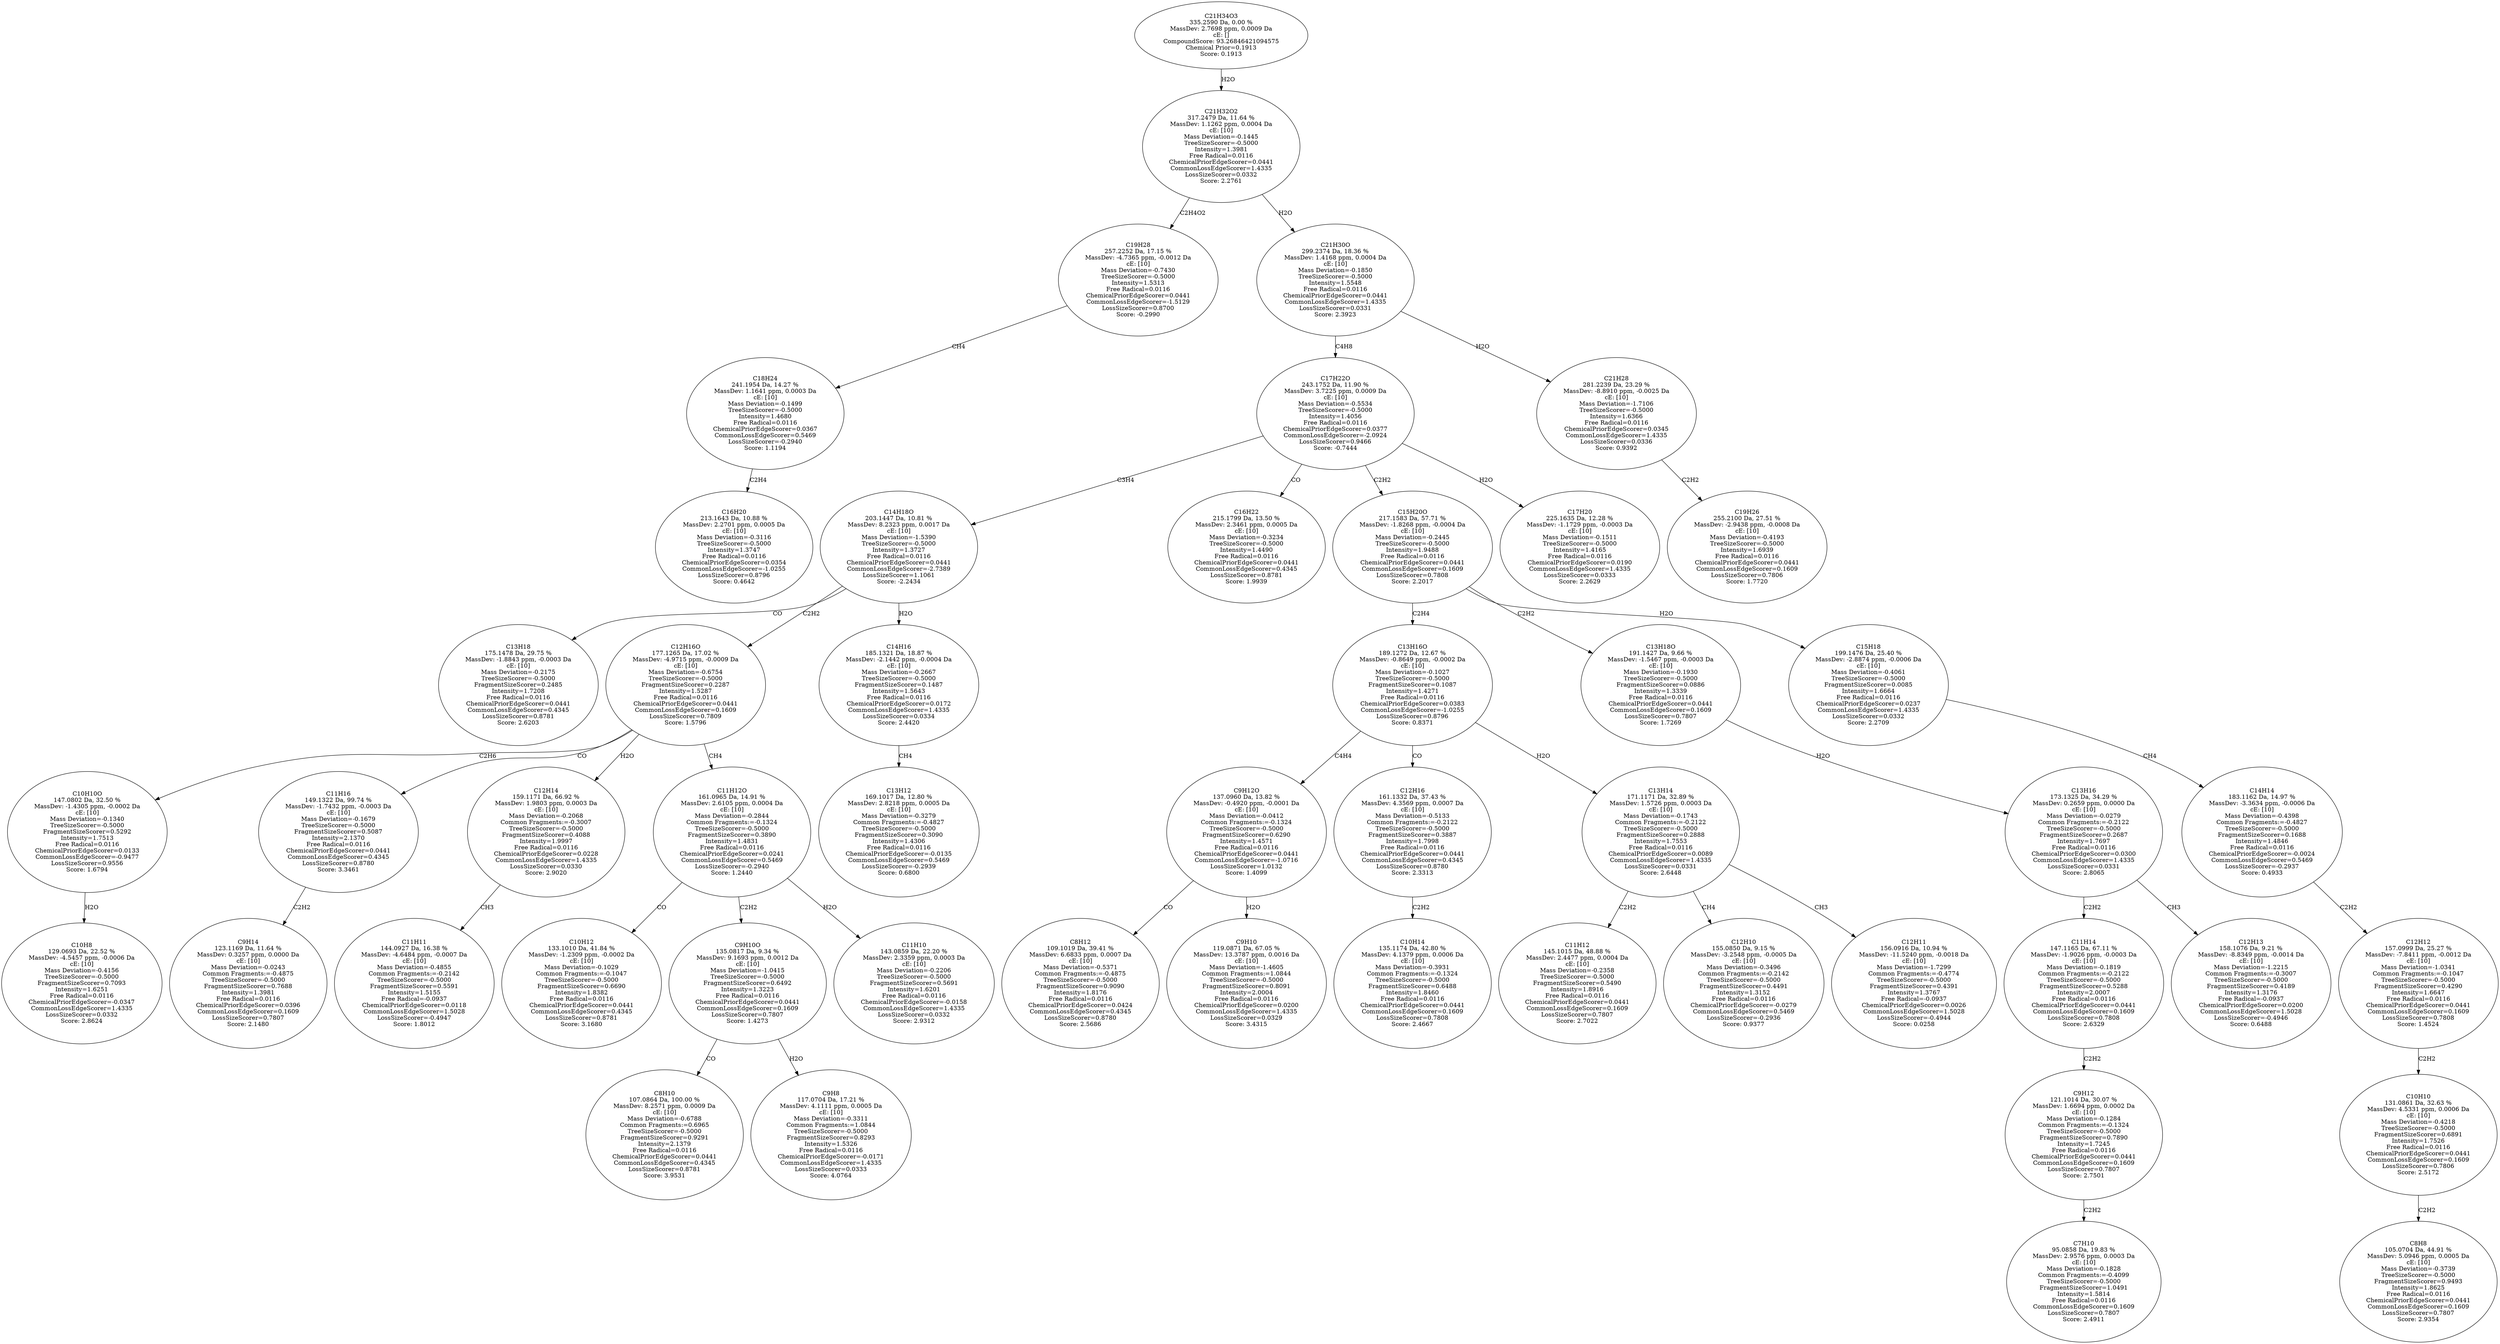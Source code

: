 strict digraph {
v1 [label="C16H20\n213.1643 Da, 10.88 %\nMassDev: 2.2701 ppm, 0.0005 Da\ncE: [10]\nMass Deviation=-0.3116\nTreeSizeScorer=-0.5000\nIntensity=1.3747\nFree Radical=0.0116\nChemicalPriorEdgeScorer=0.0354\nCommonLossEdgeScorer=-1.0255\nLossSizeScorer=0.8796\nScore: 0.4642"];
v2 [label="C18H24\n241.1954 Da, 14.27 %\nMassDev: 1.1641 ppm, 0.0003 Da\ncE: [10]\nMass Deviation=-0.1499\nTreeSizeScorer=-0.5000\nIntensity=1.4680\nFree Radical=0.0116\nChemicalPriorEdgeScorer=0.0367\nCommonLossEdgeScorer=0.5469\nLossSizeScorer=-0.2940\nScore: 1.1194"];
v3 [label="C19H28\n257.2252 Da, 17.15 %\nMassDev: -4.7365 ppm, -0.0012 Da\ncE: [10]\nMass Deviation=-0.7430\nTreeSizeScorer=-0.5000\nIntensity=1.5313\nFree Radical=0.0116\nChemicalPriorEdgeScorer=0.0441\nCommonLossEdgeScorer=-1.5129\nLossSizeScorer=0.8700\nScore: -0.2990"];
v4 [label="C13H18\n175.1478 Da, 29.75 %\nMassDev: -1.8843 ppm, -0.0003 Da\ncE: [10]\nMass Deviation=-0.2175\nTreeSizeScorer=-0.5000\nFragmentSizeScorer=0.2485\nIntensity=1.7208\nFree Radical=0.0116\nChemicalPriorEdgeScorer=0.0441\nCommonLossEdgeScorer=0.4345\nLossSizeScorer=0.8781\nScore: 2.6203"];
v5 [label="C10H8\n129.0693 Da, 22.52 %\nMassDev: -4.5457 ppm, -0.0006 Da\ncE: [10]\nMass Deviation=-0.4156\nTreeSizeScorer=-0.5000\nFragmentSizeScorer=0.7093\nIntensity=1.6251\nFree Radical=0.0116\nChemicalPriorEdgeScorer=-0.0347\nCommonLossEdgeScorer=1.4335\nLossSizeScorer=0.0332\nScore: 2.8624"];
v6 [label="C10H10O\n147.0802 Da, 32.50 %\nMassDev: -1.4305 ppm, -0.0002 Da\ncE: [10]\nMass Deviation=-0.1340\nTreeSizeScorer=-0.5000\nFragmentSizeScorer=0.5292\nIntensity=1.7513\nFree Radical=0.0116\nChemicalPriorEdgeScorer=0.0133\nCommonLossEdgeScorer=-0.9477\nLossSizeScorer=0.9556\nScore: 1.6794"];
v7 [label="C9H14\n123.1169 Da, 11.64 %\nMassDev: 0.3257 ppm, 0.0000 Da\ncE: [10]\nMass Deviation=-0.0243\nCommon Fragments:=-0.4875\nTreeSizeScorer=-0.5000\nFragmentSizeScorer=0.7688\nIntensity=1.3981\nFree Radical=0.0116\nChemicalPriorEdgeScorer=0.0396\nCommonLossEdgeScorer=0.1609\nLossSizeScorer=0.7807\nScore: 2.1480"];
v8 [label="C11H16\n149.1322 Da, 99.74 %\nMassDev: -1.7432 ppm, -0.0003 Da\ncE: [10]\nMass Deviation=-0.1679\nTreeSizeScorer=-0.5000\nFragmentSizeScorer=0.5087\nIntensity=2.1370\nFree Radical=0.0116\nChemicalPriorEdgeScorer=0.0441\nCommonLossEdgeScorer=0.4345\nLossSizeScorer=0.8780\nScore: 3.3461"];
v9 [label="C11H11\n144.0927 Da, 16.38 %\nMassDev: -4.6484 ppm, -0.0007 Da\ncE: [10]\nMass Deviation=-0.4855\nCommon Fragments:=-0.2142\nTreeSizeScorer=-0.5000\nFragmentSizeScorer=0.5591\nIntensity=1.5155\nFree Radical=-0.0937\nChemicalPriorEdgeScorer=0.0118\nCommonLossEdgeScorer=1.5028\nLossSizeScorer=-0.4947\nScore: 1.8012"];
v10 [label="C12H14\n159.1171 Da, 66.92 %\nMassDev: 1.9803 ppm, 0.0003 Da\ncE: [10]\nMass Deviation=-0.2068\nCommon Fragments:=-0.3007\nTreeSizeScorer=-0.5000\nFragmentSizeScorer=0.4088\nIntensity=1.9997\nFree Radical=0.0116\nChemicalPriorEdgeScorer=0.0228\nCommonLossEdgeScorer=1.4335\nLossSizeScorer=0.0330\nScore: 2.9020"];
v11 [label="C10H12\n133.1010 Da, 41.84 %\nMassDev: -1.2309 ppm, -0.0002 Da\ncE: [10]\nMass Deviation=-0.1029\nCommon Fragments:=-0.1047\nTreeSizeScorer=-0.5000\nFragmentSizeScorer=0.6690\nIntensity=1.8382\nFree Radical=0.0116\nChemicalPriorEdgeScorer=0.0441\nCommonLossEdgeScorer=0.4345\nLossSizeScorer=0.8781\nScore: 3.1680"];
v12 [label="C8H10\n107.0864 Da, 100.00 %\nMassDev: 8.2571 ppm, 0.0009 Da\ncE: [10]\nMass Deviation=-0.6788\nCommon Fragments:=0.6965\nTreeSizeScorer=-0.5000\nFragmentSizeScorer=0.9291\nIntensity=2.1379\nFree Radical=0.0116\nChemicalPriorEdgeScorer=0.0441\nCommonLossEdgeScorer=0.4345\nLossSizeScorer=0.8781\nScore: 3.9531"];
v13 [label="C9H8\n117.0704 Da, 17.21 %\nMassDev: 4.1111 ppm, 0.0005 Da\ncE: [10]\nMass Deviation=-0.3311\nCommon Fragments:=1.0844\nTreeSizeScorer=-0.5000\nFragmentSizeScorer=0.8293\nIntensity=1.5326\nFree Radical=0.0116\nChemicalPriorEdgeScorer=-0.0171\nCommonLossEdgeScorer=1.4335\nLossSizeScorer=0.0333\nScore: 4.0764"];
v14 [label="C9H10O\n135.0817 Da, 9.34 %\nMassDev: 9.1693 ppm, 0.0012 Da\ncE: [10]\nMass Deviation=-1.0415\nTreeSizeScorer=-0.5000\nFragmentSizeScorer=0.6492\nIntensity=1.3223\nFree Radical=0.0116\nChemicalPriorEdgeScorer=0.0441\nCommonLossEdgeScorer=0.1609\nLossSizeScorer=0.7807\nScore: 1.4273"];
v15 [label="C11H10\n143.0859 Da, 22.20 %\nMassDev: 2.3359 ppm, 0.0003 Da\ncE: [10]\nMass Deviation=-0.2206\nTreeSizeScorer=-0.5000\nFragmentSizeScorer=0.5691\nIntensity=1.6201\nFree Radical=0.0116\nChemicalPriorEdgeScorer=-0.0158\nCommonLossEdgeScorer=1.4335\nLossSizeScorer=0.0332\nScore: 2.9312"];
v16 [label="C11H12O\n161.0965 Da, 14.91 %\nMassDev: 2.6105 ppm, 0.0004 Da\ncE: [10]\nMass Deviation=-0.2844\nCommon Fragments:=-0.1324\nTreeSizeScorer=-0.5000\nFragmentSizeScorer=0.3890\nIntensity=1.4831\nFree Radical=0.0116\nChemicalPriorEdgeScorer=0.0241\nCommonLossEdgeScorer=0.5469\nLossSizeScorer=-0.2940\nScore: 1.2440"];
v17 [label="C12H16O\n177.1265 Da, 17.02 %\nMassDev: -4.9715 ppm, -0.0009 Da\ncE: [10]\nMass Deviation=-0.6754\nTreeSizeScorer=-0.5000\nFragmentSizeScorer=0.2287\nIntensity=1.5287\nFree Radical=0.0116\nChemicalPriorEdgeScorer=0.0441\nCommonLossEdgeScorer=0.1609\nLossSizeScorer=0.7809\nScore: 1.5796"];
v18 [label="C13H12\n169.1017 Da, 12.80 %\nMassDev: 2.8218 ppm, 0.0005 Da\ncE: [10]\nMass Deviation=-0.3279\nCommon Fragments:=-0.4827\nTreeSizeScorer=-0.5000\nFragmentSizeScorer=0.3090\nIntensity=1.4306\nFree Radical=0.0116\nChemicalPriorEdgeScorer=-0.0135\nCommonLossEdgeScorer=0.5469\nLossSizeScorer=-0.2939\nScore: 0.6800"];
v19 [label="C14H16\n185.1321 Da, 18.87 %\nMassDev: -2.1442 ppm, -0.0004 Da\ncE: [10]\nMass Deviation=-0.2667\nTreeSizeScorer=-0.5000\nFragmentSizeScorer=0.1487\nIntensity=1.5643\nFree Radical=0.0116\nChemicalPriorEdgeScorer=0.0172\nCommonLossEdgeScorer=1.4335\nLossSizeScorer=0.0334\nScore: 2.4420"];
v20 [label="C14H18O\n203.1447 Da, 10.81 %\nMassDev: 8.2323 ppm, 0.0017 Da\ncE: [10]\nMass Deviation=-1.5390\nTreeSizeScorer=-0.5000\nIntensity=1.3727\nFree Radical=0.0116\nChemicalPriorEdgeScorer=0.0441\nCommonLossEdgeScorer=-2.7389\nLossSizeScorer=1.1061\nScore: -2.2434"];
v21 [label="C16H22\n215.1799 Da, 13.50 %\nMassDev: 2.3461 ppm, 0.0005 Da\ncE: [10]\nMass Deviation=-0.3234\nTreeSizeScorer=-0.5000\nIntensity=1.4490\nFree Radical=0.0116\nChemicalPriorEdgeScorer=0.0441\nCommonLossEdgeScorer=0.4345\nLossSizeScorer=0.8781\nScore: 1.9939"];
v22 [label="C8H12\n109.1019 Da, 39.41 %\nMassDev: 6.6833 ppm, 0.0007 Da\ncE: [10]\nMass Deviation=-0.5371\nCommon Fragments:=-0.4875\nTreeSizeScorer=-0.5000\nFragmentSizeScorer=0.9090\nIntensity=1.8176\nFree Radical=0.0116\nChemicalPriorEdgeScorer=0.0424\nCommonLossEdgeScorer=0.4345\nLossSizeScorer=0.8780\nScore: 2.5686"];
v23 [label="C9H10\n119.0871 Da, 67.05 %\nMassDev: 13.3787 ppm, 0.0016 Da\ncE: [10]\nMass Deviation=-1.4605\nCommon Fragments:=1.0844\nTreeSizeScorer=-0.5000\nFragmentSizeScorer=0.8091\nIntensity=2.0004\nFree Radical=0.0116\nChemicalPriorEdgeScorer=0.0200\nCommonLossEdgeScorer=1.4335\nLossSizeScorer=0.0329\nScore: 3.4315"];
v24 [label="C9H12O\n137.0960 Da, 13.82 %\nMassDev: -0.4920 ppm, -0.0001 Da\ncE: [10]\nMass Deviation=-0.0412\nCommon Fragments:=-0.1324\nTreeSizeScorer=-0.5000\nFragmentSizeScorer=0.6290\nIntensity=1.4571\nFree Radical=0.0116\nChemicalPriorEdgeScorer=0.0441\nCommonLossEdgeScorer=-1.0716\nLossSizeScorer=1.0132\nScore: 1.4099"];
v25 [label="C10H14\n135.1174 Da, 42.80 %\nMassDev: 4.1379 ppm, 0.0006 Da\ncE: [10]\nMass Deviation=-0.3931\nCommon Fragments:=-0.1324\nTreeSizeScorer=-0.5000\nFragmentSizeScorer=0.6488\nIntensity=1.8460\nFree Radical=0.0116\nChemicalPriorEdgeScorer=0.0441\nCommonLossEdgeScorer=0.1609\nLossSizeScorer=0.7808\nScore: 2.4667"];
v26 [label="C12H16\n161.1332 Da, 37.43 %\nMassDev: 4.3569 ppm, 0.0007 Da\ncE: [10]\nMass Deviation=-0.5133\nCommon Fragments:=-0.2122\nTreeSizeScorer=-0.5000\nFragmentSizeScorer=0.3887\nIntensity=1.7998\nFree Radical=0.0116\nChemicalPriorEdgeScorer=0.0441\nCommonLossEdgeScorer=0.4345\nLossSizeScorer=0.8780\nScore: 2.3313"];
v27 [label="C11H12\n145.1015 Da, 48.88 %\nMassDev: 2.4477 ppm, 0.0004 Da\ncE: [10]\nMass Deviation=-0.2358\nTreeSizeScorer=-0.5000\nFragmentSizeScorer=0.5490\nIntensity=1.8916\nFree Radical=0.0116\nChemicalPriorEdgeScorer=0.0441\nCommonLossEdgeScorer=0.1609\nLossSizeScorer=0.7807\nScore: 2.7022"];
v28 [label="C12H10\n155.0850 Da, 9.15 %\nMassDev: -3.2548 ppm, -0.0005 Da\ncE: [10]\nMass Deviation=-0.3496\nCommon Fragments:=-0.2142\nTreeSizeScorer=-0.5000\nFragmentSizeScorer=0.4491\nIntensity=1.3152\nFree Radical=0.0116\nChemicalPriorEdgeScorer=-0.0279\nCommonLossEdgeScorer=0.5469\nLossSizeScorer=-0.2936\nScore: 0.9377"];
v29 [label="C12H11\n156.0916 Da, 10.94 %\nMassDev: -11.5240 ppm, -0.0018 Da\ncE: [10]\nMass Deviation=-1.7299\nCommon Fragments:=-0.4774\nTreeSizeScorer=-0.5000\nFragmentSizeScorer=0.4391\nIntensity=1.3767\nFree Radical=-0.0937\nChemicalPriorEdgeScorer=0.0026\nCommonLossEdgeScorer=1.5028\nLossSizeScorer=-0.4944\nScore: 0.0258"];
v30 [label="C13H14\n171.1171 Da, 32.89 %\nMassDev: 1.5726 ppm, 0.0003 Da\ncE: [10]\nMass Deviation=-0.1743\nCommon Fragments:=-0.2122\nTreeSizeScorer=-0.5000\nFragmentSizeScorer=0.2888\nIntensity=1.7553\nFree Radical=0.0116\nChemicalPriorEdgeScorer=0.0089\nCommonLossEdgeScorer=1.4335\nLossSizeScorer=0.0331\nScore: 2.6448"];
v31 [label="C13H16O\n189.1272 Da, 12.67 %\nMassDev: -0.8649 ppm, -0.0002 Da\ncE: [10]\nMass Deviation=-0.1027\nTreeSizeScorer=-0.5000\nFragmentSizeScorer=0.1087\nIntensity=1.4271\nFree Radical=0.0116\nChemicalPriorEdgeScorer=0.0383\nCommonLossEdgeScorer=-1.0255\nLossSizeScorer=0.8796\nScore: 0.8371"];
v32 [label="C7H10\n95.0858 Da, 19.83 %\nMassDev: 2.9576 ppm, 0.0003 Da\ncE: [10]\nMass Deviation=-0.1828\nCommon Fragments:=-0.4099\nTreeSizeScorer=-0.5000\nFragmentSizeScorer=1.0491\nIntensity=1.5814\nFree Radical=0.0116\nCommonLossEdgeScorer=0.1609\nLossSizeScorer=0.7807\nScore: 2.4911"];
v33 [label="C9H12\n121.1014 Da, 30.07 %\nMassDev: 1.6694 ppm, 0.0002 Da\ncE: [10]\nMass Deviation=-0.1284\nCommon Fragments:=-0.1324\nTreeSizeScorer=-0.5000\nFragmentSizeScorer=0.7890\nIntensity=1.7245\nFree Radical=0.0116\nChemicalPriorEdgeScorer=0.0441\nCommonLossEdgeScorer=0.1609\nLossSizeScorer=0.7807\nScore: 2.7501"];
v34 [label="C11H14\n147.1165 Da, 67.11 %\nMassDev: -1.9026 ppm, -0.0003 Da\ncE: [10]\nMass Deviation=-0.1819\nCommon Fragments:=-0.2122\nTreeSizeScorer=-0.5000\nFragmentSizeScorer=0.5288\nIntensity=2.0007\nFree Radical=0.0116\nChemicalPriorEdgeScorer=0.0441\nCommonLossEdgeScorer=0.1609\nLossSizeScorer=0.7808\nScore: 2.6329"];
v35 [label="C12H13\n158.1076 Da, 9.21 %\nMassDev: -8.8349 ppm, -0.0014 Da\ncE: [10]\nMass Deviation=-1.2215\nCommon Fragments:=-0.3007\nTreeSizeScorer=-0.5000\nFragmentSizeScorer=0.4189\nIntensity=1.3176\nFree Radical=-0.0937\nChemicalPriorEdgeScorer=0.0200\nCommonLossEdgeScorer=1.5028\nLossSizeScorer=-0.4946\nScore: 0.6488"];
v36 [label="C13H16\n173.1325 Da, 34.29 %\nMassDev: 0.2659 ppm, 0.0000 Da\ncE: [10]\nMass Deviation=-0.0279\nCommon Fragments:=-0.2122\nTreeSizeScorer=-0.5000\nFragmentSizeScorer=0.2687\nIntensity=1.7697\nFree Radical=0.0116\nChemicalPriorEdgeScorer=0.0300\nCommonLossEdgeScorer=1.4335\nLossSizeScorer=0.0331\nScore: 2.8065"];
v37 [label="C13H18O\n191.1427 Da, 9.66 %\nMassDev: -1.5467 ppm, -0.0003 Da\ncE: [10]\nMass Deviation=-0.1930\nTreeSizeScorer=-0.5000\nFragmentSizeScorer=0.0886\nIntensity=1.3339\nFree Radical=0.0116\nChemicalPriorEdgeScorer=0.0441\nCommonLossEdgeScorer=0.1609\nLossSizeScorer=0.7807\nScore: 1.7269"];
v38 [label="C8H8\n105.0704 Da, 44.91 %\nMassDev: 5.0946 ppm, 0.0005 Da\ncE: [10]\nMass Deviation=-0.3739\nTreeSizeScorer=-0.5000\nFragmentSizeScorer=0.9493\nIntensity=1.8625\nFree Radical=0.0116\nChemicalPriorEdgeScorer=0.0441\nCommonLossEdgeScorer=0.1609\nLossSizeScorer=0.7807\nScore: 2.9354"];
v39 [label="C10H10\n131.0861 Da, 32.63 %\nMassDev: 4.5331 ppm, 0.0006 Da\ncE: [10]\nMass Deviation=-0.4218\nTreeSizeScorer=-0.5000\nFragmentSizeScorer=0.6891\nIntensity=1.7526\nFree Radical=0.0116\nChemicalPriorEdgeScorer=0.0441\nCommonLossEdgeScorer=0.1609\nLossSizeScorer=0.7806\nScore: 2.5172"];
v40 [label="C12H12\n157.0999 Da, 25.27 %\nMassDev: -7.8411 ppm, -0.0012 Da\ncE: [10]\nMass Deviation=-1.0341\nCommon Fragments:=-0.1047\nTreeSizeScorer=-0.5000\nFragmentSizeScorer=0.4290\nIntensity=1.6647\nFree Radical=0.0116\nChemicalPriorEdgeScorer=0.0441\nCommonLossEdgeScorer=0.1609\nLossSizeScorer=0.7808\nScore: 1.4524"];
v41 [label="C14H14\n183.1162 Da, 14.97 %\nMassDev: -3.3634 ppm, -0.0006 Da\ncE: [10]\nMass Deviation=-0.4398\nCommon Fragments:=-0.4827\nTreeSizeScorer=-0.5000\nFragmentSizeScorer=0.1688\nIntensity=1.4846\nFree Radical=0.0116\nChemicalPriorEdgeScorer=-0.0024\nCommonLossEdgeScorer=0.5469\nLossSizeScorer=-0.2937\nScore: 0.4933"];
v42 [label="C15H18\n199.1476 Da, 25.40 %\nMassDev: -2.8874 ppm, -0.0006 Da\ncE: [10]\nMass Deviation=-0.4061\nTreeSizeScorer=-0.5000\nFragmentSizeScorer=0.0085\nIntensity=1.6664\nFree Radical=0.0116\nChemicalPriorEdgeScorer=0.0237\nCommonLossEdgeScorer=1.4335\nLossSizeScorer=0.0332\nScore: 2.2709"];
v43 [label="C15H20O\n217.1583 Da, 57.71 %\nMassDev: -1.8268 ppm, -0.0004 Da\ncE: [10]\nMass Deviation=-0.2445\nTreeSizeScorer=-0.5000\nIntensity=1.9488\nFree Radical=0.0116\nChemicalPriorEdgeScorer=0.0441\nCommonLossEdgeScorer=0.1609\nLossSizeScorer=0.7808\nScore: 2.2017"];
v44 [label="C17H20\n225.1635 Da, 12.28 %\nMassDev: -1.1729 ppm, -0.0003 Da\ncE: [10]\nMass Deviation=-0.1511\nTreeSizeScorer=-0.5000\nIntensity=1.4165\nFree Radical=0.0116\nChemicalPriorEdgeScorer=0.0190\nCommonLossEdgeScorer=1.4335\nLossSizeScorer=0.0333\nScore: 2.2629"];
v45 [label="C17H22O\n243.1752 Da, 11.90 %\nMassDev: 3.7225 ppm, 0.0009 Da\ncE: [10]\nMass Deviation=-0.5534\nTreeSizeScorer=-0.5000\nIntensity=1.4056\nFree Radical=0.0116\nChemicalPriorEdgeScorer=0.0377\nCommonLossEdgeScorer=-2.0924\nLossSizeScorer=0.9466\nScore: -0.7444"];
v46 [label="C19H26\n255.2100 Da, 27.51 %\nMassDev: -2.9438 ppm, -0.0008 Da\ncE: [10]\nMass Deviation=-0.4193\nTreeSizeScorer=-0.5000\nIntensity=1.6939\nFree Radical=0.0116\nChemicalPriorEdgeScorer=0.0441\nCommonLossEdgeScorer=0.1609\nLossSizeScorer=0.7806\nScore: 1.7720"];
v47 [label="C21H28\n281.2239 Da, 23.29 %\nMassDev: -8.8910 ppm, -0.0025 Da\ncE: [10]\nMass Deviation=-1.7106\nTreeSizeScorer=-0.5000\nIntensity=1.6366\nFree Radical=0.0116\nChemicalPriorEdgeScorer=0.0345\nCommonLossEdgeScorer=1.4335\nLossSizeScorer=0.0336\nScore: 0.9392"];
v48 [label="C21H30O\n299.2374 Da, 18.36 %\nMassDev: 1.4168 ppm, 0.0004 Da\ncE: [10]\nMass Deviation=-0.1850\nTreeSizeScorer=-0.5000\nIntensity=1.5548\nFree Radical=0.0116\nChemicalPriorEdgeScorer=0.0441\nCommonLossEdgeScorer=1.4335\nLossSizeScorer=0.0331\nScore: 2.3923"];
v49 [label="C21H32O2\n317.2479 Da, 11.64 %\nMassDev: 1.1262 ppm, 0.0004 Da\ncE: [10]\nMass Deviation=-0.1445\nTreeSizeScorer=-0.5000\nIntensity=1.3981\nFree Radical=0.0116\nChemicalPriorEdgeScorer=0.0441\nCommonLossEdgeScorer=1.4335\nLossSizeScorer=0.0332\nScore: 2.2761"];
v50 [label="C21H34O3\n335.2590 Da, 0.00 %\nMassDev: 2.7698 ppm, 0.0009 Da\ncE: []\nCompoundScore: 93.26846421094575\nChemical Prior=0.1913\nScore: 0.1913"];
v2 -> v1 [label="C2H4"];
v3 -> v2 [label="CH4"];
v49 -> v3 [label="C2H4O2"];
v20 -> v4 [label="CO"];
v6 -> v5 [label="H2O"];
v17 -> v6 [label="C2H6"];
v8 -> v7 [label="C2H2"];
v17 -> v8 [label="CO"];
v10 -> v9 [label="CH3"];
v17 -> v10 [label="H2O"];
v16 -> v11 [label="CO"];
v14 -> v12 [label="CO"];
v14 -> v13 [label="H2O"];
v16 -> v14 [label="C2H2"];
v16 -> v15 [label="H2O"];
v17 -> v16 [label="CH4"];
v20 -> v17 [label="C2H2"];
v19 -> v18 [label="CH4"];
v20 -> v19 [label="H2O"];
v45 -> v20 [label="C3H4"];
v45 -> v21 [label="CO"];
v24 -> v22 [label="CO"];
v24 -> v23 [label="H2O"];
v31 -> v24 [label="C4H4"];
v26 -> v25 [label="C2H2"];
v31 -> v26 [label="CO"];
v30 -> v27 [label="C2H2"];
v30 -> v28 [label="CH4"];
v30 -> v29 [label="CH3"];
v31 -> v30 [label="H2O"];
v43 -> v31 [label="C2H4"];
v33 -> v32 [label="C2H2"];
v34 -> v33 [label="C2H2"];
v36 -> v34 [label="C2H2"];
v36 -> v35 [label="CH3"];
v37 -> v36 [label="H2O"];
v43 -> v37 [label="C2H2"];
v39 -> v38 [label="C2H2"];
v40 -> v39 [label="C2H2"];
v41 -> v40 [label="C2H2"];
v42 -> v41 [label="CH4"];
v43 -> v42 [label="H2O"];
v45 -> v43 [label="C2H2"];
v45 -> v44 [label="H2O"];
v48 -> v45 [label="C4H8"];
v47 -> v46 [label="C2H2"];
v48 -> v47 [label="H2O"];
v49 -> v48 [label="H2O"];
v50 -> v49 [label="H2O"];
}